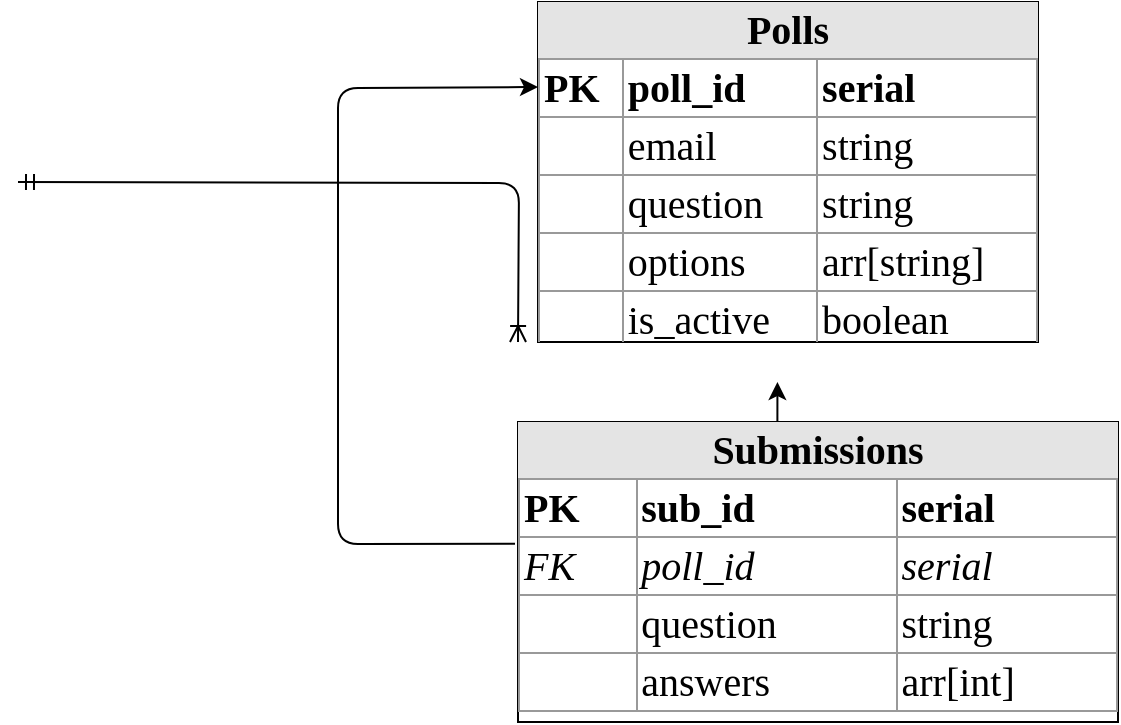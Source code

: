 <mxfile version="10.7.7" type="device"><diagram name="Page-1" id="2ca16b54-16f6-2749-3443-fa8db7711227"><mxGraphModel dx="1536" dy="990" grid="1" gridSize="10" guides="1" tooltips="1" connect="1" arrows="1" fold="1" page="1" pageScale="1" pageWidth="1100" pageHeight="850" background="#ffffff" math="0" shadow="0"><root><mxCell id="0"/><mxCell id="1" parent="0"/><mxCell id="2ed32ef02a7f4228-2" value="&lt;div style=&quot;text-align: center; box-sizing: border-box; width: 100%; background: rgb(228, 228, 228); padding: 2px; font-size: 20px;&quot;&gt;&lt;b style=&quot;font-size: 20px;&quot;&gt;Polls&lt;/b&gt;&lt;/div&gt;&lt;table style=&quot;width: 100%; font-size: 20px; border: 1px solid rgb(153, 153, 153); border-collapse: collapse;&quot; cellpadding=&quot;2&quot; cellspacing=&quot;0&quot; border=&quot;1&quot;&gt;&lt;tbody style=&quot;font-size: 20px;&quot;&gt;&lt;tr style=&quot;font-size: 20px;&quot;&gt;&lt;td style=&quot;font-size: 20px;&quot;&gt;&lt;b style=&quot;font-size: 20px;&quot;&gt;PK&lt;/b&gt;&lt;/td&gt;&lt;td style=&quot;font-size: 20px;&quot;&gt;&lt;b style=&quot;font-size: 20px;&quot;&gt;poll_id&lt;/b&gt;&lt;/td&gt;&lt;td style=&quot;font-size: 20px;&quot;&gt;&lt;b style=&quot;font-size: 20px;&quot;&gt;serial&lt;/b&gt;&lt;/td&gt;&lt;/tr&gt;&lt;tr style=&quot;font-size: 20px;&quot;&gt;&lt;td style=&quot;font-size: 20px;&quot;&gt;&lt;br style=&quot;font-size: 20px;&quot;&gt;&lt;/td&gt;&lt;td style=&quot;font-size: 20px;&quot;&gt;email&lt;/td&gt;&lt;td style=&quot;font-size: 20px;&quot;&gt;string&lt;/td&gt;&lt;/tr&gt;&lt;tr style=&quot;font-size: 20px;&quot;&gt;&lt;td style=&quot;font-size: 20px;&quot;&gt;&lt;/td&gt;&lt;td style=&quot;font-size: 20px;&quot;&gt;question&lt;/td&gt;&lt;td style=&quot;font-size: 20px;&quot;&gt;string&lt;/td&gt;&lt;/tr&gt;&lt;tr style=&quot;font-size: 20px;&quot;&gt;&lt;td style=&quot;font-size: 20px;&quot;&gt;&lt;br style=&quot;font-size: 20px;&quot;&gt;&lt;/td&gt;&lt;td style=&quot;font-size: 20px;&quot;&gt;options&lt;br style=&quot;font-size: 20px;&quot;&gt;&lt;/td&gt;&lt;td style=&quot;font-size: 20px;&quot;&gt;arr[string]&lt;/td&gt;&lt;/tr&gt;&lt;tr style=&quot;font-size: 20px;&quot;&gt;&lt;td style=&quot;font-size: 20px;&quot;&gt;&lt;br style=&quot;font-size: 20px;&quot;&gt;&lt;/td&gt;&lt;td style=&quot;font-size: 20px;&quot;&gt;is_active&lt;/td&gt;&lt;td style=&quot;font-size: 20px;&quot;&gt;boolean&lt;/td&gt;&lt;/tr&gt;&lt;/tbody&gt;&lt;/table&gt;" style="verticalAlign=top;align=left;overflow=fill;html=1;rounded=0;shadow=0;comic=0;labelBackgroundColor=none;strokeColor=#000000;strokeWidth=1;fillColor=#ffffff;fontFamily=Verdana;fontSize=20;fontColor=#000000;" parent="1" vertex="1"><mxGeometry x="460" y="100" width="250" height="170" as="geometry"/></mxCell><mxCell id="2ed32ef02a7f4228-16" style="edgeStyle=orthogonalEdgeStyle;html=1;labelBackgroundColor=none;startArrow=ERmandOne;endArrow=ERoneToMany;fontFamily=Verdana;fontSize=20;align=left;" parent="1" target="2ed32ef02a7f4228-4" edge="1"><mxGeometry relative="1" as="geometry"><mxPoint x="200" y="540" as="sourcePoint"/></mxGeometry></mxCell><mxCell id="2ed32ef02a7f4228-22" style="edgeStyle=orthogonalEdgeStyle;html=1;exitX=0;exitY=0.75;entryX=1;entryY=0.5;dashed=1;labelBackgroundColor=none;startArrow=ERmandOne;endArrow=ERoneToMany;fontFamily=Verdana;fontSize=20;align=left;" parent="1" source="2ed32ef02a7f4228-8" edge="1"><mxGeometry relative="1" as="geometry"><mxPoint x="290" y="585" as="targetPoint"/></mxGeometry></mxCell><mxCell id="2ed32ef02a7f4228-15" style="edgeStyle=orthogonalEdgeStyle;html=1;entryX=0.5;entryY=0;labelBackgroundColor=none;startArrow=ERmandOne;endArrow=ERoneToMany;fontFamily=Verdana;fontSize=20;align=left;" parent="1" source="2ed32ef02a7f4228-5" edge="1"><mxGeometry relative="1" as="geometry"><mxPoint x="200" y="410" as="targetPoint"/></mxGeometry></mxCell><mxCell id="2ed32ef02a7f4228-17" style="edgeStyle=orthogonalEdgeStyle;html=1;entryX=0.5;entryY=0;labelBackgroundColor=none;startArrow=ERmandOne;endArrow=ERoneToMany;fontFamily=Verdana;fontSize=20;align=left;dashed=1;" parent="1" source="2ed32ef02a7f4228-8" edge="1"><mxGeometry relative="1" as="geometry"><mxPoint x="550" y="680" as="targetPoint"/></mxGeometry></mxCell><mxCell id="2ed32ef02a7f4228-21" style="edgeStyle=orthogonalEdgeStyle;html=1;entryX=0.5;entryY=0;dashed=1;labelBackgroundColor=none;startArrow=ERmandOne;endArrow=ERoneToMany;fontFamily=Verdana;fontSize=20;align=left;" parent="1" target="2ed32ef02a7f4228-9" edge="1"><mxGeometry relative="1" as="geometry"><mxPoint x="920" y="450" as="sourcePoint"/></mxGeometry></mxCell><mxCell id="2ed32ef02a7f4228-13" value="" style="edgeStyle=orthogonalEdgeStyle;html=1;endArrow=ERoneToMany;startArrow=ERmandOne;labelBackgroundColor=none;fontFamily=Verdana;fontSize=20;align=left;exitX=0.5;exitY=1;entryX=0.5;entryY=0;" parent="1" target="2ed32ef02a7f4228-5" edge="1"><mxGeometry width="100" height="100" relative="1" as="geometry"><mxPoint x="200" y="190" as="sourcePoint"/><mxPoint x="450" y="270" as="targetPoint"/></mxGeometry></mxCell><mxCell id="pZiX5sJXZkJkPJu2KbiI-4" style="edgeStyle=orthogonalEdgeStyle;rounded=0;orthogonalLoop=1;jettySize=auto;html=1;exitX=0.5;exitY=0;exitDx=0;exitDy=0;fontSize=20;" edge="1" parent="1" source="pZiX5sJXZkJkPJu2KbiI-2"><mxGeometry relative="1" as="geometry"><mxPoint x="579.714" y="290" as="targetPoint"/></mxGeometry></mxCell><mxCell id="pZiX5sJXZkJkPJu2KbiI-2" value="&lt;div style=&quot;text-align: center ; box-sizing: border-box ; width: 100% ; background: rgb(228 , 228 , 228) ; padding: 2px ; font-size: 20px&quot;&gt;&lt;b style=&quot;font-size: 20px&quot;&gt;Submissions&lt;/b&gt;&lt;/div&gt;&lt;table style=&quot;width: 100% ; font-size: 20px ; border: 1px solid rgb(153 , 153 , 153) ; border-collapse: collapse&quot; cellpadding=&quot;2&quot; cellspacing=&quot;0&quot; border=&quot;1&quot;&gt;&lt;tbody style=&quot;font-size: 20px&quot;&gt;&lt;tr style=&quot;font-size: 20px&quot;&gt;&lt;td style=&quot;font-size: 20px&quot;&gt;&lt;b style=&quot;font-size: 20px&quot;&gt;PK&lt;/b&gt;&lt;/td&gt;&lt;td style=&quot;font-size: 20px&quot;&gt;&lt;b style=&quot;font-size: 20px&quot;&gt;sub_id&lt;/b&gt;&lt;/td&gt;&lt;td style=&quot;font-size: 20px&quot;&gt;&lt;b style=&quot;font-size: 20px&quot;&gt;serial&lt;/b&gt;&lt;/td&gt;&lt;/tr&gt;&lt;tr style=&quot;font-size: 20px&quot;&gt;&lt;td style=&quot;font-size: 20px&quot;&gt;&lt;i&gt;FK&lt;/i&gt;&lt;/td&gt;&lt;td style=&quot;font-size: 20px&quot;&gt;&lt;i&gt;poll_id&lt;/i&gt;&lt;/td&gt;&lt;td style=&quot;font-size: 20px&quot;&gt;&lt;i&gt;serial&lt;/i&gt;&lt;/td&gt;&lt;/tr&gt;&lt;tr style=&quot;font-size: 20px&quot;&gt;&lt;td style=&quot;font-size: 20px&quot;&gt;&lt;/td&gt;&lt;td style=&quot;font-size: 20px&quot;&gt;question&lt;/td&gt;&lt;td style=&quot;font-size: 20px&quot;&gt;string&lt;/td&gt;&lt;/tr&gt;&lt;tr style=&quot;font-size: 20px&quot;&gt;&lt;td style=&quot;font-size: 20px&quot;&gt;&lt;br style=&quot;font-size: 20px&quot;&gt;&lt;/td&gt;&lt;td style=&quot;font-size: 20px&quot;&gt;answers&lt;br style=&quot;font-size: 20px&quot;&gt;&lt;/td&gt;&lt;td style=&quot;font-size: 20px&quot;&gt;arr[int]&lt;/td&gt;&lt;/tr&gt;&lt;/tbody&gt;&lt;/table&gt;" style="verticalAlign=top;align=left;overflow=fill;html=1;rounded=0;shadow=0;comic=0;labelBackgroundColor=none;strokeColor=#000000;strokeWidth=1;fillColor=#ffffff;fontFamily=Verdana;fontSize=20;fontColor=#000000;" vertex="1" parent="1"><mxGeometry x="450" y="310" width="300" height="150" as="geometry"/></mxCell><mxCell id="pZiX5sJXZkJkPJu2KbiI-3" value="" style="endArrow=classic;html=1;exitX=-0.005;exitY=0.406;exitDx=0;exitDy=0;exitPerimeter=0;entryX=0;entryY=0.25;entryDx=0;entryDy=0;fontSize=20;" edge="1" parent="1" source="pZiX5sJXZkJkPJu2KbiI-2" target="2ed32ef02a7f4228-2"><mxGeometry width="50" height="50" relative="1" as="geometry"><mxPoint x="460" y="500" as="sourcePoint"/><mxPoint x="360" y="130" as="targetPoint"/><Array as="points"><mxPoint x="360" y="371"/><mxPoint x="360" y="143"/></Array></mxGeometry></mxCell></root></mxGraphModel></diagram></mxfile>